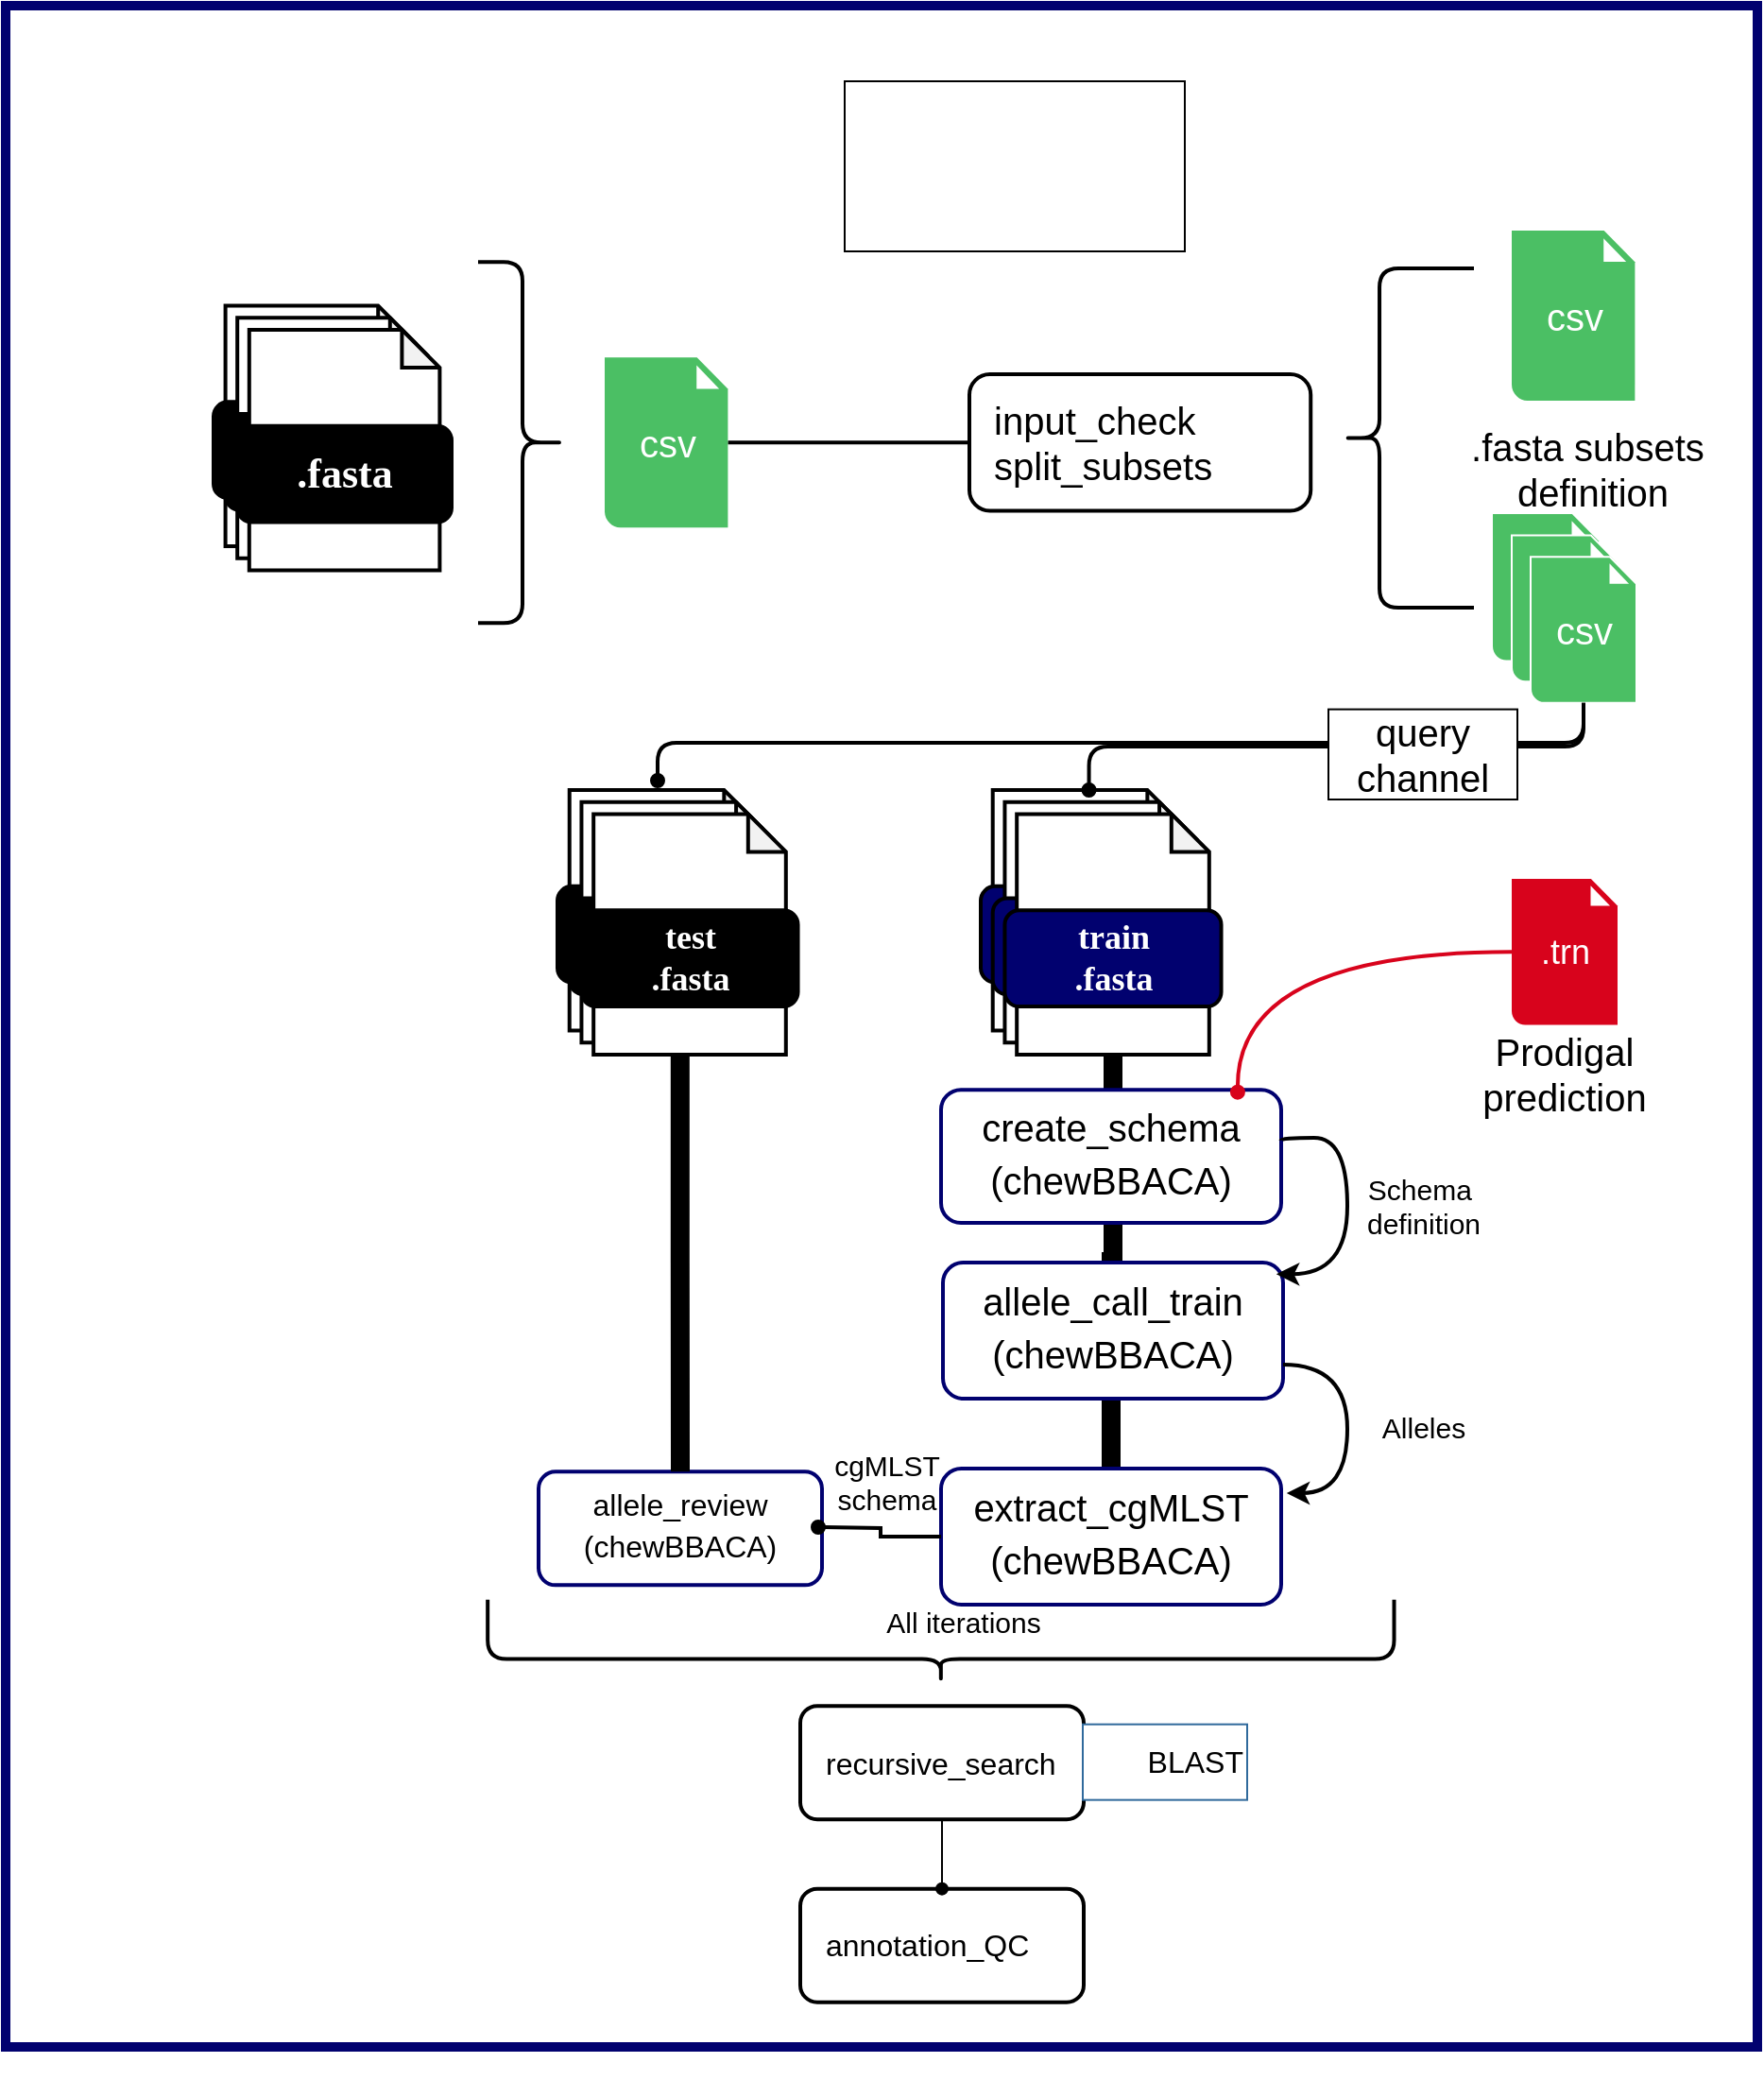 <mxfile version="24.6.4" type="device">
  <diagram name="Page-1" id="DZZyudLNVJ1_RkR0QpsN">
    <mxGraphModel dx="1696" dy="2827" grid="1" gridSize="10" guides="1" tooltips="1" connect="1" arrows="1" fold="1" page="1" pageScale="1" pageWidth="827" pageHeight="1169" math="0" shadow="0">
      <root>
        <mxCell id="0" />
        <mxCell id="1" parent="0" />
        <mxCell id="1tVdazxrQmwfK73V5RVe-5" value="" style="whiteSpace=wrap;html=1;strokeColor=#01016F;strokeWidth=5;movable=1;resizable=1;rotatable=1;deletable=1;editable=1;locked=0;connectable=1;" parent="1" vertex="1">
          <mxGeometry x="-120" y="-1180" width="927" height="1080" as="geometry" />
        </mxCell>
        <mxCell id="ipk0zcvL52JoTC9bnH9U-82" style="edgeStyle=orthogonalEdgeStyle;rounded=0;orthogonalLoop=1;jettySize=auto;html=1;strokeWidth=10;endArrow=none;endFill=0;" parent="1" source="ipk0zcvL52JoTC9bnH9U-55" target="ipk0zcvL52JoTC9bnH9U-85" edge="1">
          <mxGeometry relative="1" as="geometry">
            <mxPoint x="465" y="-315" as="targetPoint" />
          </mxGeometry>
        </mxCell>
        <mxCell id="ipk0zcvL52JoTC9bnH9U-1" value="" style="group;aspect=fixed;" parent="1" vertex="1" connectable="0">
          <mxGeometry x="-10" y="-1021.24" width="126" height="140" as="geometry" />
        </mxCell>
        <mxCell id="ipk0zcvL52JoTC9bnH9U-2" value="" style="shape=note;whiteSpace=wrap;html=1;backgroundOutline=1;darkOpacity=0.05;rounded=1;size=20;strokeWidth=2;aspect=fixed;" parent="ipk0zcvL52JoTC9bnH9U-1" vertex="1">
          <mxGeometry x="6.3" width="100.8" height="127.273" as="geometry" />
        </mxCell>
        <mxCell id="ipk0zcvL52JoTC9bnH9U-3" value="&lt;font data-font-src=&quot;https://fonts.googleapis.com/css?family=Maven+Pro&quot; face=&quot;Maven Pro&quot; color=&quot;#ffffff&quot;&gt;&lt;b&gt;&lt;font style=&quot;font-size: 20px;&quot;&gt;Fastq&lt;/font&gt;&lt;/b&gt;&lt;/font&gt;" style="rounded=1;whiteSpace=wrap;html=1;strokeWidth=2;fillColor=#000000;aspect=fixed;" parent="ipk0zcvL52JoTC9bnH9U-1" vertex="1">
          <mxGeometry y="50.909" width="113.4" height="50.909" as="geometry" />
        </mxCell>
        <mxCell id="ipk0zcvL52JoTC9bnH9U-4" value="" style="shape=note;whiteSpace=wrap;html=1;backgroundOutline=1;darkOpacity=0.05;rounded=1;size=20;strokeWidth=2;aspect=fixed;" parent="ipk0zcvL52JoTC9bnH9U-1" vertex="1">
          <mxGeometry x="12.6" y="6.364" width="100.8" height="127.273" as="geometry" />
        </mxCell>
        <mxCell id="ipk0zcvL52JoTC9bnH9U-5" value="&lt;font data-font-src=&quot;https://fonts.googleapis.com/css?family=Maven+Pro&quot; face=&quot;Maven Pro&quot; color=&quot;#ffffff&quot;&gt;&lt;b&gt;&lt;font style=&quot;font-size: 20px;&quot;&gt;Fastq&lt;/font&gt;&lt;/b&gt;&lt;/font&gt;" style="rounded=1;whiteSpace=wrap;html=1;strokeWidth=2;fillColor=#000000;aspect=fixed;" parent="ipk0zcvL52JoTC9bnH9U-1" vertex="1">
          <mxGeometry x="6.3" y="57.273" width="113.4" height="50.909" as="geometry" />
        </mxCell>
        <mxCell id="ipk0zcvL52JoTC9bnH9U-6" value="" style="shape=note;whiteSpace=wrap;html=1;backgroundOutline=1;darkOpacity=0.05;rounded=1;size=20;strokeWidth=2;aspect=fixed;" parent="ipk0zcvL52JoTC9bnH9U-1" vertex="1">
          <mxGeometry x="18.9" y="12.727" width="100.8" height="127.273" as="geometry" />
        </mxCell>
        <mxCell id="ipk0zcvL52JoTC9bnH9U-7" value="&lt;font data-font-src=&quot;https://fonts.googleapis.com/css?family=Maven+Pro&quot; face=&quot;Maven Pro&quot; color=&quot;#ffffff&quot;&gt;&lt;b&gt;&lt;font style=&quot;font-size: 22px;&quot;&gt;.fasta&lt;/font&gt;&lt;/b&gt;&lt;/font&gt;" style="rounded=1;whiteSpace=wrap;html=1;strokeWidth=2;fillColor=#000000;aspect=fixed;" parent="ipk0zcvL52JoTC9bnH9U-1" vertex="1">
          <mxGeometry x="12.6" y="63.636" width="113.4" height="50.909" as="geometry" />
        </mxCell>
        <mxCell id="ipk0zcvL52JoTC9bnH9U-18" value="" style="shape=curlyBracket;whiteSpace=wrap;html=1;rounded=1;flipH=0;labelPosition=right;verticalLabelPosition=middle;align=left;verticalAlign=middle;strokeWidth=2;strokeColor=#000000;size=0.286;" parent="1" vertex="1">
          <mxGeometry x="587" y="-1041" width="70" height="179.52" as="geometry" />
        </mxCell>
        <mxCell id="ipk0zcvL52JoTC9bnH9U-27" value="" style="shape=curlyBracket;whiteSpace=wrap;html=1;rounded=1;flipH=1;labelPosition=right;verticalLabelPosition=middle;align=left;verticalAlign=middle;strokeWidth=2;strokeColor=#000000;" parent="1" vertex="1">
          <mxGeometry x="130" y="-1044.36" width="47" height="191" as="geometry" />
        </mxCell>
        <mxCell id="ipk0zcvL52JoTC9bnH9U-30" value="" style="group;fillColor=default;" parent="1" vertex="1" connectable="0">
          <mxGeometry x="667" y="-911" width="76" height="110" as="geometry" />
        </mxCell>
        <mxCell id="ipk0zcvL52JoTC9bnH9U-19" value="&lt;font style=&quot;font-size: 15px;&quot; color=&quot;#ffffff&quot;&gt;csv&lt;/font&gt;" style="shadow=0;dashed=0;html=1;strokeColor=none;fillColor=#4BBF64;labelPosition=center;verticalLabelPosition=middle;verticalAlign=middle;align=center;outlineConnect=0;shape=mxgraph.veeam.2d.file;aspect=fixed;" parent="ipk0zcvL52JoTC9bnH9U-30" vertex="1">
          <mxGeometry width="56" height="77.3" as="geometry" />
        </mxCell>
        <mxCell id="ipk0zcvL52JoTC9bnH9U-28" value="&lt;font style=&quot;font-size: 15px;&quot; color=&quot;#ffffff&quot;&gt;csv&lt;/font&gt;" style="shadow=0;dashed=0;html=1;strokeColor=#FFFFFF;fillColor=#4BBF64;labelPosition=center;verticalLabelPosition=middle;verticalAlign=middle;align=center;outlineConnect=0;shape=mxgraph.veeam.2d.file;aspect=fixed;" parent="ipk0zcvL52JoTC9bnH9U-30" vertex="1">
          <mxGeometry x="10" y="11.305" width="56" height="77.3" as="geometry" />
        </mxCell>
        <mxCell id="ipk0zcvL52JoTC9bnH9U-29" value="&lt;font style=&quot;font-size: 20px;&quot; color=&quot;#ffffff&quot;&gt;csv&lt;/font&gt;" style="shadow=0;dashed=0;html=1;strokeColor=#FFFFFF;fillColor=#4BBF64;labelPosition=center;verticalLabelPosition=middle;verticalAlign=middle;align=center;outlineConnect=0;shape=mxgraph.veeam.2d.file;aspect=fixed;" parent="ipk0zcvL52JoTC9bnH9U-30" vertex="1">
          <mxGeometry x="20" y="22.61" width="56" height="77.3" as="geometry" />
        </mxCell>
        <mxCell id="ipk0zcvL52JoTC9bnH9U-31" value="&lt;font style=&quot;font-size: 20px;&quot; color=&quot;#ffffff&quot;&gt;csv&lt;/font&gt;" style="shadow=0;dashed=0;html=1;strokeColor=none;fillColor=#4BBF64;labelPosition=center;verticalLabelPosition=middle;verticalAlign=middle;align=center;outlineConnect=0;shape=mxgraph.veeam.2d.file;aspect=fixed;" parent="1" vertex="1">
          <mxGeometry x="677" y="-1061" width="65.2" height="90" as="geometry" />
        </mxCell>
        <mxCell id="ipk0zcvL52JoTC9bnH9U-32" value="&lt;font style=&quot;font-size: 20px;&quot;&gt;.fasta subsets&amp;nbsp;&lt;/font&gt;&lt;div style=&quot;font-size: 20px;&quot;&gt;&lt;font style=&quot;font-size: 20px;&quot;&gt;definition&lt;/font&gt;&lt;/div&gt;" style="text;html=1;align=center;verticalAlign=middle;whiteSpace=wrap;rounded=0;fontSize=15;" parent="1" vertex="1">
          <mxGeometry x="650" y="-959.14" width="140" height="48.14" as="geometry" />
        </mxCell>
        <mxCell id="ipk0zcvL52JoTC9bnH9U-34" value="" style="shape=image;verticalLabelPosition=bottom;labelBackgroundColor=default;verticalAlign=top;aspect=fixed;imageAspect=0;image=https://repository-images.githubusercontent.com/9052236/ecd9481e-f4b3-4324-b832-a08ee1d99564;imageBorder=default;" parent="1" vertex="1">
          <mxGeometry x="324" y="-1140" width="180" height="90" as="geometry" />
        </mxCell>
        <mxCell id="ipk0zcvL52JoTC9bnH9U-50" value="" style="group;aspect=fixed;" parent="1" vertex="1" connectable="0">
          <mxGeometry x="396" y="-765" width="127.27" height="140" as="geometry" />
        </mxCell>
        <mxCell id="ipk0zcvL52JoTC9bnH9U-51" value="" style="shape=note;whiteSpace=wrap;html=1;backgroundOutline=1;darkOpacity=0.05;rounded=1;size=20;strokeWidth=2;aspect=fixed;" parent="ipk0zcvL52JoTC9bnH9U-50" vertex="1">
          <mxGeometry x="6.364" width="101.816" height="127.27" as="geometry" />
        </mxCell>
        <mxCell id="ipk0zcvL52JoTC9bnH9U-52" value="&lt;font data-font-src=&quot;https://fonts.googleapis.com/css?family=Maven+Pro&quot; face=&quot;Maven Pro&quot; color=&quot;#ffffff&quot;&gt;&lt;b&gt;&lt;font style=&quot;font-size: 20px;&quot;&gt;Fastq&lt;/font&gt;&lt;/b&gt;&lt;/font&gt;" style="rounded=1;whiteSpace=wrap;html=1;strokeWidth=2;fillColor=#01016F;aspect=fixed;" parent="ipk0zcvL52JoTC9bnH9U-50" vertex="1">
          <mxGeometry y="50.909" width="114.543" height="50.908" as="geometry" />
        </mxCell>
        <mxCell id="ipk0zcvL52JoTC9bnH9U-53" value="" style="shape=note;whiteSpace=wrap;html=1;backgroundOutline=1;darkOpacity=0.05;rounded=1;size=20;strokeWidth=2;aspect=fixed;" parent="ipk0zcvL52JoTC9bnH9U-50" vertex="1">
          <mxGeometry x="12.727" y="6.364" width="101.816" height="127.27" as="geometry" />
        </mxCell>
        <mxCell id="ipk0zcvL52JoTC9bnH9U-54" value="&lt;font data-font-src=&quot;https://fonts.googleapis.com/css?family=Maven+Pro&quot; face=&quot;Maven Pro&quot; color=&quot;#ffffff&quot;&gt;&lt;b&gt;&lt;font style=&quot;font-size: 20px;&quot;&gt;Fastq&lt;/font&gt;&lt;/b&gt;&lt;/font&gt;" style="rounded=1;whiteSpace=wrap;html=1;strokeWidth=2;fillColor=#01016F;aspect=fixed;" parent="ipk0zcvL52JoTC9bnH9U-50" vertex="1">
          <mxGeometry x="6.364" y="57.273" width="114.543" height="50.908" as="geometry" />
        </mxCell>
        <mxCell id="ipk0zcvL52JoTC9bnH9U-55" value="" style="shape=note;whiteSpace=wrap;html=1;backgroundOutline=1;darkOpacity=0.05;rounded=1;size=20;strokeWidth=2;aspect=fixed;" parent="ipk0zcvL52JoTC9bnH9U-50" vertex="1">
          <mxGeometry x="19.09" y="12.727" width="101.816" height="127.27" as="geometry" />
        </mxCell>
        <mxCell id="ipk0zcvL52JoTC9bnH9U-56" value="&lt;font style=&quot;font-size: 18px;&quot; data-font-src=&quot;https://fonts.googleapis.com/css?family=Maven+Pro&quot; face=&quot;Maven Pro&quot; color=&quot;#ffffff&quot;&gt;&lt;b style=&quot;&quot;&gt;&lt;font style=&quot;font-size: 18px;&quot;&gt;train&lt;/font&gt;&lt;/b&gt;&lt;/font&gt;&lt;div style=&quot;font-size: 18px;&quot;&gt;&lt;font style=&quot;font-size: 18px;&quot; data-font-src=&quot;https://fonts.googleapis.com/css?family=Maven+Pro&quot; face=&quot;Maven Pro&quot; color=&quot;#ffffff&quot;&gt;&lt;b style=&quot;&quot;&gt;&lt;font style=&quot;font-size: 18px;&quot;&gt;.fasta&lt;/font&gt;&lt;/b&gt;&lt;/font&gt;&lt;/div&gt;" style="rounded=1;whiteSpace=wrap;html=1;strokeWidth=2;fillColor=#01016F;aspect=fixed;" parent="ipk0zcvL52JoTC9bnH9U-50" vertex="1">
          <mxGeometry x="12.727" y="63.636" width="114.543" height="50.908" as="geometry" />
        </mxCell>
        <mxCell id="ipk0zcvL52JoTC9bnH9U-57" value="" style="group;aspect=fixed;" parent="1" vertex="1" connectable="0">
          <mxGeometry x="172" y="-765" width="127.27" height="140" as="geometry" />
        </mxCell>
        <mxCell id="ipk0zcvL52JoTC9bnH9U-58" value="" style="shape=note;whiteSpace=wrap;html=1;backgroundOutline=1;darkOpacity=0.05;rounded=1;size=20;strokeWidth=2;" parent="ipk0zcvL52JoTC9bnH9U-57" vertex="1">
          <mxGeometry x="6.364" width="101.816" height="127.273" as="geometry" />
        </mxCell>
        <mxCell id="ipk0zcvL52JoTC9bnH9U-59" value="&lt;font data-font-src=&quot;https://fonts.googleapis.com/css?family=Maven+Pro&quot; face=&quot;Maven Pro&quot; color=&quot;#ffffff&quot;&gt;&lt;b&gt;&lt;font style=&quot;font-size: 20px;&quot;&gt;Fastq&lt;/font&gt;&lt;/b&gt;&lt;/font&gt;" style="rounded=1;whiteSpace=wrap;html=1;strokeWidth=2;fillColor=#000000;" parent="ipk0zcvL52JoTC9bnH9U-57" vertex="1">
          <mxGeometry y="50.909" width="114.543" height="50.909" as="geometry" />
        </mxCell>
        <mxCell id="ipk0zcvL52JoTC9bnH9U-60" value="" style="shape=note;whiteSpace=wrap;html=1;backgroundOutline=1;darkOpacity=0.05;rounded=1;size=20;strokeWidth=2;" parent="ipk0zcvL52JoTC9bnH9U-57" vertex="1">
          <mxGeometry x="12.727" y="6.364" width="101.816" height="127.273" as="geometry" />
        </mxCell>
        <mxCell id="ipk0zcvL52JoTC9bnH9U-61" value="&lt;font data-font-src=&quot;https://fonts.googleapis.com/css?family=Maven+Pro&quot; face=&quot;Maven Pro&quot; color=&quot;#ffffff&quot;&gt;&lt;b&gt;&lt;font style=&quot;font-size: 20px;&quot;&gt;Fastq&lt;/font&gt;&lt;/b&gt;&lt;/font&gt;" style="rounded=1;whiteSpace=wrap;html=1;strokeWidth=2;fillColor=#000000;" parent="ipk0zcvL52JoTC9bnH9U-57" vertex="1">
          <mxGeometry x="6.364" y="57.273" width="114.543" height="50.909" as="geometry" />
        </mxCell>
        <mxCell id="ipk0zcvL52JoTC9bnH9U-62" value="" style="shape=note;whiteSpace=wrap;html=1;backgroundOutline=1;darkOpacity=0.05;rounded=1;size=20;strokeWidth=2;" parent="ipk0zcvL52JoTC9bnH9U-57" vertex="1">
          <mxGeometry x="19.09" y="12.727" width="101.816" height="127.273" as="geometry" />
        </mxCell>
        <mxCell id="ipk0zcvL52JoTC9bnH9U-63" value="&lt;font style=&quot;font-size: 18px;&quot; data-font-src=&quot;https://fonts.googleapis.com/css?family=Maven+Pro&quot; face=&quot;Maven Pro&quot; color=&quot;#ffffff&quot;&gt;&lt;b style=&quot;&quot;&gt;&lt;font style=&quot;font-size: 18px;&quot;&gt;test&lt;/font&gt;&lt;/b&gt;&lt;/font&gt;&lt;div style=&quot;font-size: 18px;&quot;&gt;&lt;font style=&quot;font-size: 18px;&quot; data-font-src=&quot;https://fonts.googleapis.com/css?family=Maven+Pro&quot; face=&quot;Maven Pro&quot; color=&quot;#ffffff&quot;&gt;&lt;b style=&quot;&quot;&gt;&lt;font style=&quot;font-size: 18px;&quot;&gt;.fasta&lt;/font&gt;&lt;/b&gt;&lt;/font&gt;&lt;/div&gt;" style="rounded=1;whiteSpace=wrap;html=1;strokeWidth=2;fillColor=#000000;" parent="ipk0zcvL52JoTC9bnH9U-57" vertex="1">
          <mxGeometry x="12.727" y="63.636" width="114.543" height="50.909" as="geometry" />
        </mxCell>
        <mxCell id="ipk0zcvL52JoTC9bnH9U-64" style="edgeStyle=orthogonalEdgeStyle;rounded=1;orthogonalLoop=1;jettySize=auto;html=1;exitX=0.5;exitY=0;exitDx=0;exitDy=0;exitPerimeter=0;curved=0;strokeWidth=2;endArrow=none;endFill=0;startArrow=oval;startFill=1;" parent="1" source="ipk0zcvL52JoTC9bnH9U-51" target="ipk0zcvL52JoTC9bnH9U-29" edge="1">
          <mxGeometry relative="1" as="geometry" />
        </mxCell>
        <mxCell id="ipk0zcvL52JoTC9bnH9U-68" value="" style="group;fontSize=16;aspect=fixed;" parent="1" vertex="1" connectable="0">
          <mxGeometry x="375" y="-619.995" width="181" height="176.985" as="geometry" />
        </mxCell>
        <mxCell id="ipk0zcvL52JoTC9bnH9U-69" value="&lt;font style=&quot;font-size: 20px;&quot;&gt;create_schema&lt;/font&gt;&lt;div style=&quot;line-height: 160%; font-size: 20px;&quot;&gt;&lt;div style=&quot;line-height: 160%;&quot;&gt;&lt;font style=&quot;font-size: 20px;&quot;&gt;(chewBBACA)&lt;/font&gt;&lt;/div&gt;&lt;/div&gt;" style="rounded=1;whiteSpace=wrap;html=1;strokeWidth=2;strokeColor=#01016f;" parent="ipk0zcvL52JoTC9bnH9U-68" vertex="1">
          <mxGeometry y="13.62" width="180" height="70.38" as="geometry" />
        </mxCell>
        <mxCell id="ipk0zcvL52JoTC9bnH9U-79" value="&lt;font style=&quot;font-size: 20px;&quot;&gt;allele_call_train&lt;/font&gt;&lt;div style=&quot;line-height: 160%; font-size: 20px;&quot;&gt;&lt;div style=&quot;line-height: 160%;&quot;&gt;&lt;font style=&quot;font-size: 20px;&quot;&gt;(chewBBACA)&lt;/font&gt;&lt;/div&gt;&lt;/div&gt;" style="rounded=1;whiteSpace=wrap;html=1;strokeWidth=2;strokeColor=#01016F;aspect=fixed;" parent="ipk0zcvL52JoTC9bnH9U-68" vertex="1">
          <mxGeometry x="1" y="104.985" width="180" height="72" as="geometry" />
        </mxCell>
        <mxCell id="ipk0zcvL52JoTC9bnH9U-83" style="edgeStyle=orthogonalEdgeStyle;rounded=0;orthogonalLoop=1;jettySize=auto;html=1;entryX=0.98;entryY=0.086;entryDx=0;entryDy=0;curved=1;exitX=0.999;exitY=0.379;exitDx=0;exitDy=0;strokeWidth=2;entryPerimeter=0;exitPerimeter=0;" parent="ipk0zcvL52JoTC9bnH9U-68" source="ipk0zcvL52JoTC9bnH9U-69" target="ipk0zcvL52JoTC9bnH9U-79" edge="1">
          <mxGeometry relative="1" as="geometry">
            <Array as="points">
              <mxPoint x="180" y="39" />
              <mxPoint x="215" y="39" />
              <mxPoint x="215" y="111" />
            </Array>
          </mxGeometry>
        </mxCell>
        <mxCell id="ipk0zcvL52JoTC9bnH9U-84" value="Schema&amp;nbsp;&lt;div style=&quot;margin-top: 0px; font-size: 15px;&quot;&gt;definition&lt;/div&gt;" style="edgeLabel;html=1;align=center;verticalAlign=middle;resizable=0;points=[];fontSize=15;" parent="ipk0zcvL52JoTC9bnH9U-83" vertex="1" connectable="0">
          <mxGeometry x="-0.018" y="-1" relative="1" as="geometry">
            <mxPoint x="41" as="offset" />
          </mxGeometry>
        </mxCell>
        <mxCell id="ipk0zcvL52JoTC9bnH9U-71" value="&lt;font style=&quot;font-size: 18px;&quot; color=&quot;#ffffff&quot;&gt;.trn&lt;/font&gt;" style="shadow=0;dashed=0;html=1;strokeColor=none;fillColor=#d8031c;labelPosition=center;verticalLabelPosition=middle;verticalAlign=middle;align=center;outlineConnect=0;shape=mxgraph.veeam.2d.file;aspect=fixed;" parent="1" vertex="1">
          <mxGeometry x="677" y="-718" width="56" height="77.3" as="geometry" />
        </mxCell>
        <mxCell id="ipk0zcvL52JoTC9bnH9U-74" value="&lt;font style=&quot;font-size: 20px;&quot;&gt;Prodigal prediction&lt;/font&gt;" style="text;html=1;align=center;verticalAlign=middle;whiteSpace=wrap;rounded=0;fontSize=15;" parent="1" vertex="1">
          <mxGeometry x="660" y="-635" width="90" height="40" as="geometry" />
        </mxCell>
        <mxCell id="ipk0zcvL52JoTC9bnH9U-85" value="&lt;font style=&quot;font-size: 20px;&quot;&gt;extract_cgMLST&lt;/font&gt;&lt;div style=&quot;line-height: 160%; font-size: 20px;&quot;&gt;&lt;div style=&quot;line-height: 160%;&quot;&gt;&lt;font style=&quot;font-size: 20px;&quot;&gt;(chewBBACA)&lt;/font&gt;&lt;/div&gt;&lt;/div&gt;" style="rounded=1;whiteSpace=wrap;html=1;strokeWidth=2;strokeColor=#01016F;fontSize=16;aspect=fixed;" parent="1" vertex="1">
          <mxGeometry x="375" y="-406" width="180" height="72" as="geometry" />
        </mxCell>
        <mxCell id="ipk0zcvL52JoTC9bnH9U-87" value="&lt;font style=&quot;font-size: 15px;&quot;&gt;Alleles&lt;/font&gt;" style="edgeStyle=orthogonalEdgeStyle;rounded=0;orthogonalLoop=1;jettySize=auto;html=1;exitX=1;exitY=0.75;exitDx=0;exitDy=0;entryX=1.016;entryY=0.18;entryDx=0;entryDy=0;curved=1;strokeWidth=2;entryPerimeter=0;" parent="1" source="ipk0zcvL52JoTC9bnH9U-79" target="ipk0zcvL52JoTC9bnH9U-85" edge="1">
          <mxGeometry x="0.009" y="40" relative="1" as="geometry">
            <Array as="points">
              <mxPoint x="590" y="-461" />
              <mxPoint x="590" y="-393" />
            </Array>
            <mxPoint as="offset" />
          </mxGeometry>
        </mxCell>
        <mxCell id="ipk0zcvL52JoTC9bnH9U-91" value="" style="group;fontSize=16;strokeColor=none;" parent="1" vertex="1" connectable="0">
          <mxGeometry x="162" y="-415.675" width="150" height="91.35" as="geometry" />
        </mxCell>
        <mxCell id="ipk0zcvL52JoTC9bnH9U-92" value="&lt;font style=&quot;font-size: 16px;&quot;&gt;allele_review&lt;/font&gt;&lt;div style=&quot;line-height: 160%; font-size: 16px;&quot;&gt;&lt;div style=&quot;line-height: 160%;&quot;&gt;&lt;font style=&quot;font-size: 16px;&quot;&gt;(chewBBACA)&lt;/font&gt;&lt;/div&gt;&lt;/div&gt;" style="rounded=1;whiteSpace=wrap;html=1;strokeWidth=2;strokeColor=#01016F;" parent="ipk0zcvL52JoTC9bnH9U-91" vertex="1">
          <mxGeometry y="11.355" width="150" height="60" as="geometry" />
        </mxCell>
        <mxCell id="ipk0zcvL52JoTC9bnH9U-93" style="edgeStyle=orthogonalEdgeStyle;rounded=0;orthogonalLoop=1;jettySize=auto;html=1;strokeWidth=10;endArrow=none;endFill=0;entryX=0.5;entryY=0;entryDx=0;entryDy=0;exitX=0.45;exitY=1.003;exitDx=0;exitDy=0;exitPerimeter=0;" parent="1" target="ipk0zcvL52JoTC9bnH9U-92" edge="1" source="ipk0zcvL52JoTC9bnH9U-62">
          <mxGeometry relative="1" as="geometry">
            <mxPoint x="475" y="-305" as="targetPoint" />
            <mxPoint x="240" y="-620" as="sourcePoint" />
          </mxGeometry>
        </mxCell>
        <mxCell id="ipk0zcvL52JoTC9bnH9U-17" style="edgeStyle=orthogonalEdgeStyle;rounded=0;orthogonalLoop=1;jettySize=auto;html=1;endArrow=none;endFill=0;strokeWidth=2;strokeColor=#000000;entryX=0;entryY=0.5;entryDx=0;entryDy=0;" parent="1" source="ipk0zcvL52JoTC9bnH9U-8" target="ipk0zcvL52JoTC9bnH9U-11" edge="1">
          <mxGeometry relative="1" as="geometry">
            <mxPoint x="567" y="-949.65" as="targetPoint" />
          </mxGeometry>
        </mxCell>
        <mxCell id="ipk0zcvL52JoTC9bnH9U-8" value="&lt;font style=&quot;font-size: 20px;&quot; color=&quot;#ffffff&quot;&gt;csv&lt;/font&gt;" style="shadow=0;dashed=0;html=1;strokeColor=none;fillColor=#4BBF64;labelPosition=center;verticalLabelPosition=middle;verticalAlign=middle;align=center;outlineConnect=0;shape=mxgraph.veeam.2d.file;aspect=fixed;" parent="1" vertex="1">
          <mxGeometry x="197" y="-993.86" width="65.2" height="90" as="geometry" />
        </mxCell>
        <mxCell id="ipk0zcvL52JoTC9bnH9U-15" value="" style="group;aspect=fixed;" parent="1" vertex="1" connectable="0">
          <mxGeometry x="390" y="-998.655" width="180.62" height="110" as="geometry" />
        </mxCell>
        <mxCell id="ipk0zcvL52JoTC9bnH9U-11" value="&lt;font style=&quot;font-size: 20px;&quot;&gt;input_check&lt;/font&gt;&lt;div style=&quot;font-size: 20px;&quot;&gt;&lt;font style=&quot;font-size: 20px;&quot;&gt;split_subsets&lt;/font&gt;&lt;/div&gt;" style="rounded=1;whiteSpace=wrap;html=1;strokeWidth=2;strokeColor=#000000;align=left;spacingLeft=11;aspect=fixed;" parent="ipk0zcvL52JoTC9bnH9U-15" vertex="1">
          <mxGeometry y="13.673" width="180.62" height="72.25" as="geometry" />
        </mxCell>
        <mxCell id="ipk0zcvL52JoTC9bnH9U-13" value="" style="shape=image;verticalLabelPosition=bottom;labelBackgroundColor=default;verticalAlign=top;aspect=fixed;imageAspect=0;image=https://upload.wikimedia.org/wikipedia/commons/thumb/c/c3/Python-logo-notext.svg/1200px-Python-logo-notext.svg.png;" parent="ipk0zcvL52JoTC9bnH9U-15" vertex="1">
          <mxGeometry x="132.455" y="26.702" width="42.145" height="46.191" as="geometry" />
        </mxCell>
        <mxCell id="1tVdazxrQmwfK73V5RVe-19" style="edgeStyle=orthogonalEdgeStyle;rounded=1;orthogonalLoop=1;jettySize=auto;html=1;curved=0;endArrow=oval;endFill=1;strokeWidth=2;" parent="1" source="ipk0zcvL52JoTC9bnH9U-29" edge="1">
          <mxGeometry relative="1" as="geometry">
            <Array as="points">
              <mxPoint x="715" y="-790" />
              <mxPoint x="225" y="-790" />
              <mxPoint x="225" y="-769" />
            </Array>
            <mxPoint x="225" y="-770" as="targetPoint" />
          </mxGeometry>
        </mxCell>
        <mxCell id="ipk0zcvL52JoTC9bnH9U-66" value="&lt;font style=&quot;font-size: 20px;&quot;&gt;query channel&lt;/font&gt;" style="text;html=1;align=center;verticalAlign=middle;whiteSpace=wrap;rounded=0;fillColor=default;strokeColor=default;fontSize=15;" parent="1" vertex="1">
          <mxGeometry x="580" y="-807.7" width="100" height="47.7" as="geometry" />
        </mxCell>
        <mxCell id="1tVdazxrQmwfK73V5RVe-20" style="edgeStyle=orthogonalEdgeStyle;rounded=0;orthogonalLoop=1;jettySize=auto;html=1;endArrow=oval;endFill=1;strokeWidth=2;" parent="1" source="ipk0zcvL52JoTC9bnH9U-85" edge="1">
          <mxGeometry relative="1" as="geometry">
            <mxPoint x="310" y="-375" as="targetPoint" />
          </mxGeometry>
        </mxCell>
        <mxCell id="1tVdazxrQmwfK73V5RVe-21" value="&lt;font style=&quot;font-size: 15px;&quot;&gt;cgMLST&lt;/font&gt;&lt;div style=&quot;font-size: 15px;&quot;&gt;&lt;font style=&quot;font-size: 15px;&quot;&gt;schema&lt;/font&gt;&lt;/div&gt;" style="edgeLabel;html=1;align=center;verticalAlign=middle;resizable=0;points=[];" parent="1tVdazxrQmwfK73V5RVe-20" vertex="1" connectable="0">
          <mxGeometry x="0.151" y="-1" relative="1" as="geometry">
            <mxPoint x="6" y="-24" as="offset" />
          </mxGeometry>
        </mxCell>
        <mxCell id="1tVdazxrQmwfK73V5RVe-22" value="" style="group" parent="1" vertex="1" connectable="0">
          <mxGeometry x="90" y="-340.0" width="570" height="265.16" as="geometry" />
        </mxCell>
        <mxCell id="1tVdazxrQmwfK73V5RVe-7" value="" style="group" parent="1tVdazxrQmwfK73V5RVe-22" vertex="1" connectable="0">
          <mxGeometry x="41" width="510" height="265.16" as="geometry" />
        </mxCell>
        <mxCell id="ipk0zcvL52JoTC9bnH9U-95" value="" style="shape=curlyBracket;whiteSpace=wrap;html=1;rounded=1;flipH=0;labelPosition=right;verticalLabelPosition=middle;align=left;verticalAlign=middle;strokeWidth=2;strokeColor=#000000;size=0.286;rotation=-90;" parent="1tVdazxrQmwfK73V5RVe-7" vertex="1">
          <mxGeometry x="222" y="-214.51" width="43.84" height="479.67" as="geometry" />
        </mxCell>
        <mxCell id="1tVdazxrQmwfK73V5RVe-6" value="&lt;font style=&quot;font-size: 15px;&quot;&gt;All iterations&lt;/font&gt;" style="text;html=1;align=center;verticalAlign=middle;whiteSpace=wrap;rounded=0;fontSize=16;" parent="1tVdazxrQmwfK73V5RVe-7" vertex="1">
          <mxGeometry x="194.605" width="121.684" height="30.0" as="geometry" />
        </mxCell>
        <mxCell id="1tVdazxrQmwfK73V5RVe-17" value="" style="shape=image;verticalLabelPosition=bottom;labelBackgroundColor=default;verticalAlign=top;aspect=fixed;imageAspect=0;image=https://www.ebi.ac.uk/sites/ebi.ac.uk/files/groups/external_relations/images/highlights/UniProt_highlight.jpg;imageBorder=none;clipPath=inset(2.5% 18.33% 5.83% 0%);" parent="1tVdazxrQmwfK73V5RVe-7" vertex="1">
          <mxGeometry x="329" y="171.08" width="76.25" height="34.235" as="geometry" />
        </mxCell>
        <mxCell id="1tVdazxrQmwfK73V5RVe-12" value="recursive_search" style="rounded=1;whiteSpace=wrap;html=1;strokeWidth=2;strokeColor=#000000;align=left;spacingLeft=11;fontSize=16;" parent="1tVdazxrQmwfK73V5RVe-22" vertex="1">
          <mxGeometry x="210.5" y="59.58" width="150" height="60" as="geometry" />
        </mxCell>
        <mxCell id="1tVdazxrQmwfK73V5RVe-10" value="" style="group" parent="1tVdazxrQmwfK73V5RVe-22" vertex="1" connectable="0">
          <mxGeometry x="360" y="69.33" width="87" height="40.5" as="geometry" />
        </mxCell>
        <mxCell id="1tVdazxrQmwfK73V5RVe-9" value="&lt;span style=&quot;background-color: rgb(255, 255, 255);&quot;&gt;BL&lt;/span&gt;AST" style="text;html=1;align=right;verticalAlign=middle;whiteSpace=wrap;rounded=0;fontSize=16;strokeColor=#306a9c;strokeWidth=1;perimeterSpacing=2;fillColor=#FFFFFF;" parent="1tVdazxrQmwfK73V5RVe-10" vertex="1">
          <mxGeometry width="87" height="40" as="geometry" />
        </mxCell>
        <mxCell id="1tVdazxrQmwfK73V5RVe-8" value="" style="shape=image;verticalLabelPosition=bottom;labelBackgroundColor=default;verticalAlign=top;aspect=fixed;imageAspect=0;image=https://upload.wikimedia.org/wikipedia/commons/thumb/0/07/US-NLM-NCBI-Logo.svg/1200px-US-NLM-NCBI-Logo.svg.png;" parent="1tVdazxrQmwfK73V5RVe-10" vertex="1">
          <mxGeometry width="32.81" height="40.5" as="geometry" />
        </mxCell>
        <mxCell id="1tVdazxrQmwfK73V5RVe-14" value="annotation_QC" style="rounded=1;whiteSpace=wrap;html=1;strokeWidth=2;strokeColor=#000000;align=left;spacingLeft=11;fontSize=16;" parent="1tVdazxrQmwfK73V5RVe-22" vertex="1">
          <mxGeometry x="210.5" y="156.33" width="150" height="60" as="geometry" />
        </mxCell>
        <mxCell id="1tVdazxrQmwfK73V5RVe-16" style="edgeStyle=orthogonalEdgeStyle;rounded=0;orthogonalLoop=1;jettySize=auto;html=1;endArrow=oval;endFill=1;" parent="1tVdazxrQmwfK73V5RVe-22" source="1tVdazxrQmwfK73V5RVe-12" target="1tVdazxrQmwfK73V5RVe-14" edge="1">
          <mxGeometry relative="1" as="geometry" />
        </mxCell>
        <mxCell id="OkzQEzSb03D9OOaDTp1F-2" style="edgeStyle=orthogonalEdgeStyle;rounded=0;orthogonalLoop=1;jettySize=auto;html=1;entryX=0.872;entryY=0.017;entryDx=0;entryDy=0;entryPerimeter=0;curved=1;strokeColor=#D8031C;strokeWidth=2;endArrow=oval;endFill=1;" edge="1" parent="1" source="ipk0zcvL52JoTC9bnH9U-71" target="ipk0zcvL52JoTC9bnH9U-69">
          <mxGeometry relative="1" as="geometry" />
        </mxCell>
      </root>
    </mxGraphModel>
  </diagram>
</mxfile>

